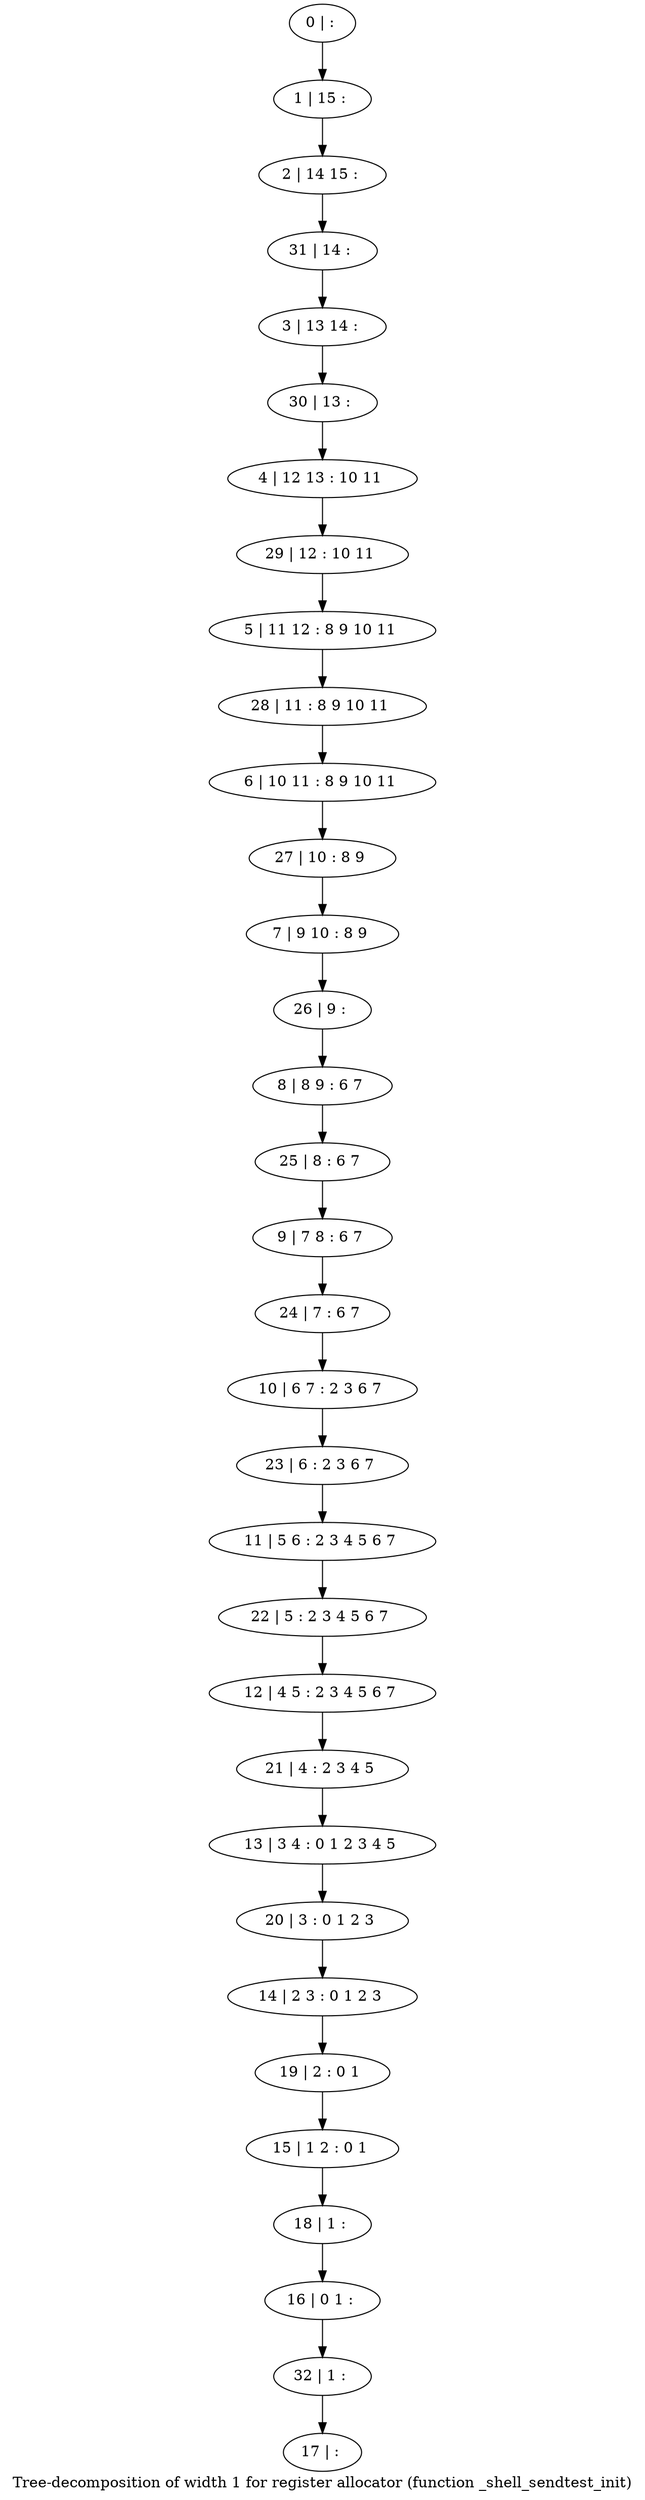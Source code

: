 digraph G {
graph [label="Tree-decomposition of width 1 for register allocator (function _shell_sendtest_init)"]
0[label="0 | : "];
1[label="1 | 15 : "];
2[label="2 | 14 15 : "];
3[label="3 | 13 14 : "];
4[label="4 | 12 13 : 10 11 "];
5[label="5 | 11 12 : 8 9 10 11 "];
6[label="6 | 10 11 : 8 9 10 11 "];
7[label="7 | 9 10 : 8 9 "];
8[label="8 | 8 9 : 6 7 "];
9[label="9 | 7 8 : 6 7 "];
10[label="10 | 6 7 : 2 3 6 7 "];
11[label="11 | 5 6 : 2 3 4 5 6 7 "];
12[label="12 | 4 5 : 2 3 4 5 6 7 "];
13[label="13 | 3 4 : 0 1 2 3 4 5 "];
14[label="14 | 2 3 : 0 1 2 3 "];
15[label="15 | 1 2 : 0 1 "];
16[label="16 | 0 1 : "];
17[label="17 | : "];
18[label="18 | 1 : "];
19[label="19 | 2 : 0 1 "];
20[label="20 | 3 : 0 1 2 3 "];
21[label="21 | 4 : 2 3 4 5 "];
22[label="22 | 5 : 2 3 4 5 6 7 "];
23[label="23 | 6 : 2 3 6 7 "];
24[label="24 | 7 : 6 7 "];
25[label="25 | 8 : 6 7 "];
26[label="26 | 9 : "];
27[label="27 | 10 : 8 9 "];
28[label="28 | 11 : 8 9 10 11 "];
29[label="29 | 12 : 10 11 "];
30[label="30 | 13 : "];
31[label="31 | 14 : "];
32[label="32 | 1 : "];
0->1 ;
1->2 ;
18->16 ;
15->18 ;
19->15 ;
14->19 ;
20->14 ;
13->20 ;
21->13 ;
12->21 ;
22->12 ;
11->22 ;
23->11 ;
10->23 ;
24->10 ;
9->24 ;
25->9 ;
8->25 ;
26->8 ;
7->26 ;
27->7 ;
6->27 ;
28->6 ;
5->28 ;
29->5 ;
4->29 ;
30->4 ;
3->30 ;
31->3 ;
2->31 ;
32->17 ;
16->32 ;
}

